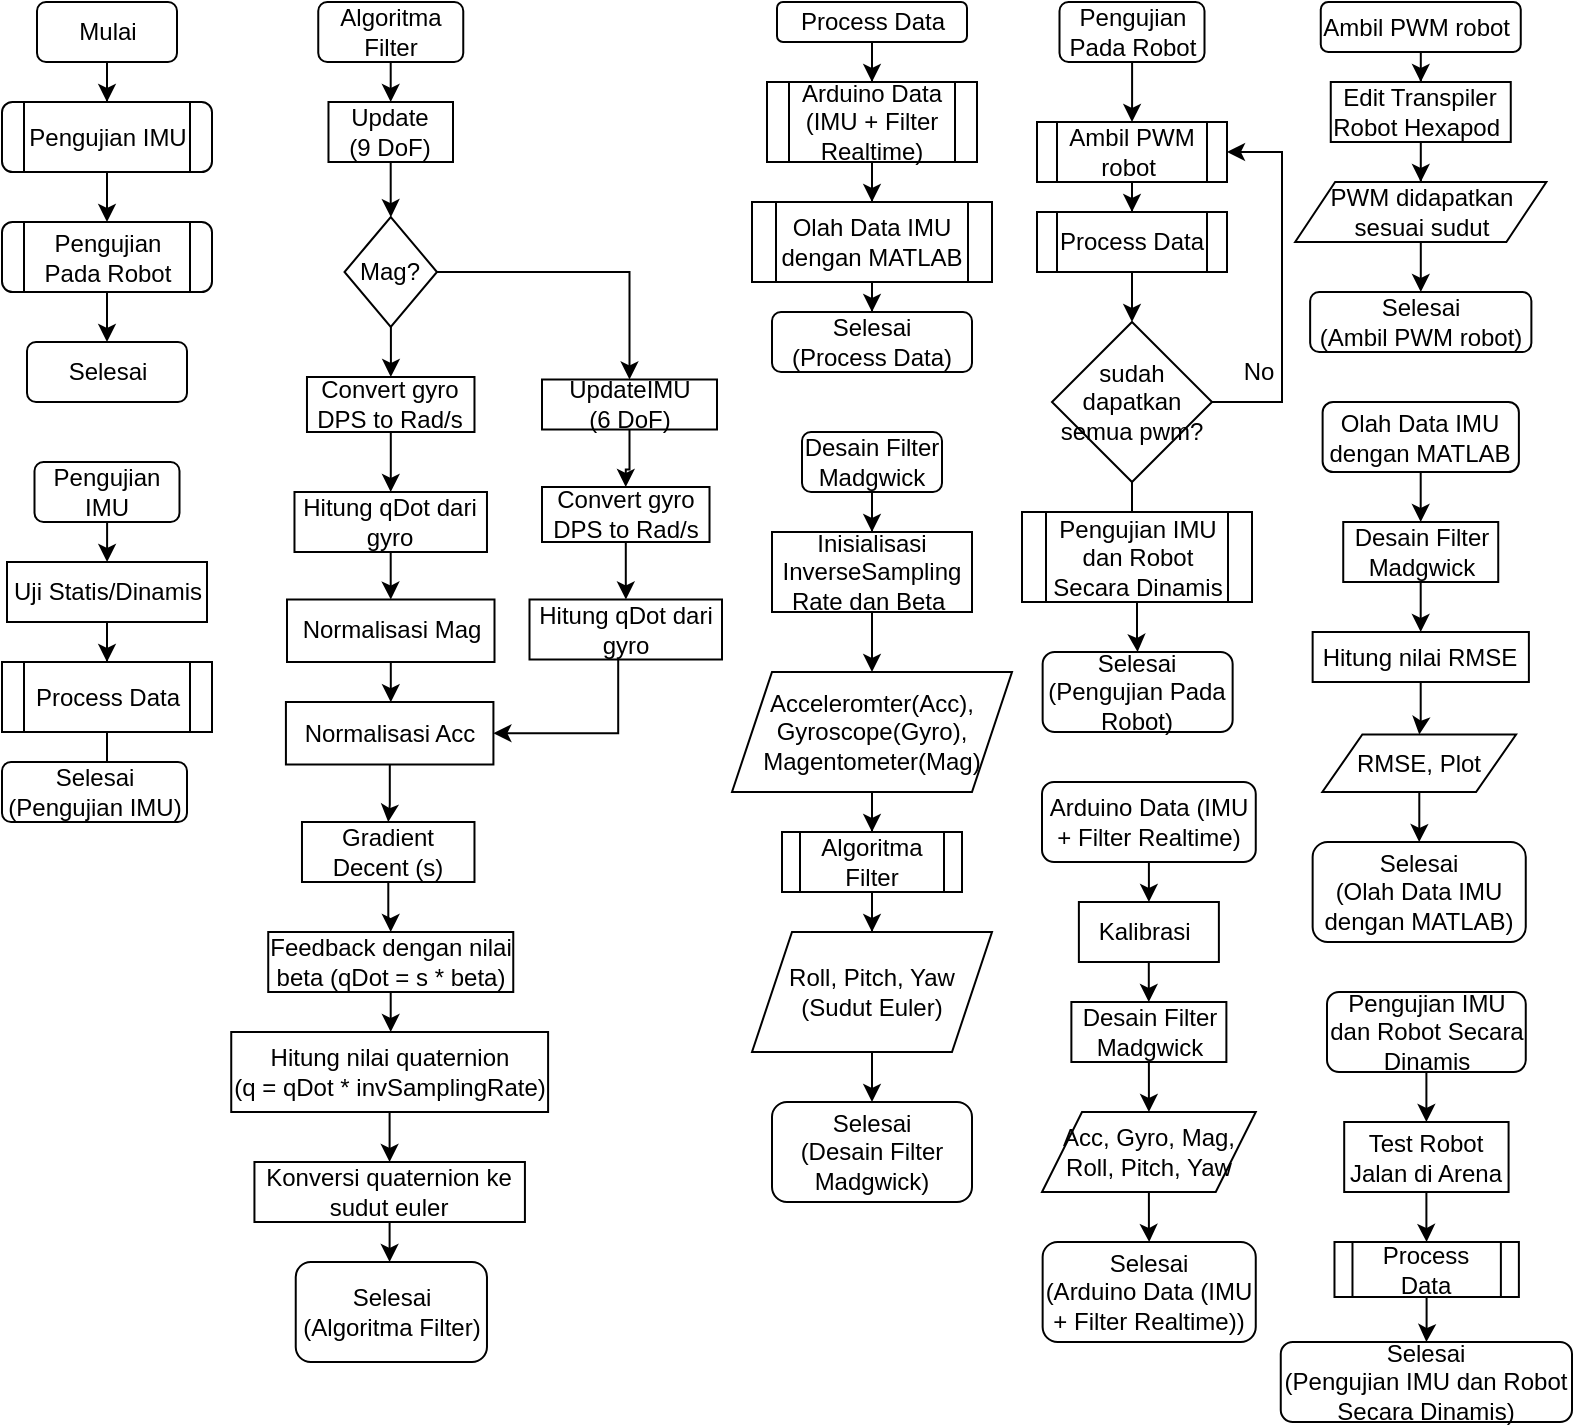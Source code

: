<mxfile>
    <diagram id="kmAJGGws22bIz-2701WK" name="Page-1">
        <mxGraphModel dx="997" dy="990" grid="1" gridSize="10" guides="1" tooltips="1" connect="1" arrows="1" fold="1" page="1" pageScale="1" pageWidth="850" pageHeight="1100" math="0" shadow="0">
            <root>
                <mxCell id="0"/>
                <mxCell id="1" parent="0"/>
                <mxCell id="13" value="" style="edgeStyle=orthogonalEdgeStyle;rounded=0;orthogonalLoop=1;jettySize=auto;html=1;" edge="1" parent="1" source="5" target="11">
                    <mxGeometry relative="1" as="geometry"/>
                </mxCell>
                <mxCell id="5" value="Desain Filter Madgwick" style="rounded=1;whiteSpace=wrap;html=1;" vertex="1" parent="1">
                    <mxGeometry x="420" y="225" width="70" height="30" as="geometry"/>
                </mxCell>
                <mxCell id="122" value="" style="edgeStyle=orthogonalEdgeStyle;rounded=0;orthogonalLoop=1;jettySize=auto;html=1;" edge="1" parent="1" source="7" target="60">
                    <mxGeometry relative="1" as="geometry"/>
                </mxCell>
                <mxCell id="7" value="Acceleromter(Acc), Gyroscope(Gyro), Magentometer(Mag)" style="shape=parallelogram;perimeter=parallelogramPerimeter;whiteSpace=wrap;html=1;fixedSize=1;" vertex="1" parent="1">
                    <mxGeometry x="385" y="345" width="140" height="60" as="geometry"/>
                </mxCell>
                <mxCell id="15" value="" style="edgeStyle=orthogonalEdgeStyle;rounded=0;orthogonalLoop=1;jettySize=auto;html=1;" edge="1" parent="1" source="11" target="7">
                    <mxGeometry relative="1" as="geometry"/>
                </mxCell>
                <mxCell id="11" value="Inisialisasi InverseSampling Rate dan Beta&amp;nbsp;" style="rounded=0;whiteSpace=wrap;html=1;" vertex="1" parent="1">
                    <mxGeometry x="405" y="275" width="100" height="40" as="geometry"/>
                </mxCell>
                <mxCell id="18" value="" style="edgeStyle=orthogonalEdgeStyle;rounded=0;orthogonalLoop=1;jettySize=auto;html=1;" edge="1" parent="1" source="17">
                    <mxGeometry relative="1" as="geometry">
                        <mxPoint x="585" y="70" as="targetPoint"/>
                    </mxGeometry>
                </mxCell>
                <mxCell id="17" value="Pengujian Pada Robot" style="rounded=1;whiteSpace=wrap;html=1;" vertex="1" parent="1">
                    <mxGeometry x="548.75" y="10" width="72.5" height="30" as="geometry"/>
                </mxCell>
                <mxCell id="50" value="" style="edgeStyle=orthogonalEdgeStyle;rounded=0;orthogonalLoop=1;jettySize=auto;html=1;" edge="1" parent="1" source="21" target="48">
                    <mxGeometry relative="1" as="geometry"/>
                </mxCell>
                <mxCell id="21" value="Ambil PWM robot&amp;nbsp;" style="shape=process;whiteSpace=wrap;html=1;backgroundOutline=1;" vertex="1" parent="1">
                    <mxGeometry x="537.5" y="70" width="95" height="30" as="geometry"/>
                </mxCell>
                <mxCell id="135" value="" style="edgeStyle=orthogonalEdgeStyle;rounded=0;orthogonalLoop=1;jettySize=auto;html=1;" edge="1" parent="1" source="24" target="119">
                    <mxGeometry relative="1" as="geometry"/>
                </mxCell>
                <mxCell id="24" value="PWM didapatkan sesuai sudut" style="shape=parallelogram;perimeter=parallelogramPerimeter;whiteSpace=wrap;html=1;fixedSize=1;" vertex="1" parent="1">
                    <mxGeometry x="666.57" y="100" width="125.62" height="30" as="geometry"/>
                </mxCell>
                <mxCell id="30" style="edgeStyle=orthogonalEdgeStyle;rounded=0;orthogonalLoop=1;jettySize=auto;html=1;entryX=1;entryY=0.5;entryDx=0;entryDy=0;exitX=1;exitY=0.5;exitDx=0;exitDy=0;" edge="1" parent="1" source="28" target="21">
                    <mxGeometry relative="1" as="geometry">
                        <mxPoint x="645" y="100" as="targetPoint"/>
                        <Array as="points">
                            <mxPoint x="660" y="210"/>
                            <mxPoint x="660" y="85"/>
                        </Array>
                    </mxGeometry>
                </mxCell>
                <mxCell id="38" value="" style="edgeStyle=orthogonalEdgeStyle;rounded=0;orthogonalLoop=1;jettySize=auto;html=1;" edge="1" parent="1" source="28" target="37">
                    <mxGeometry relative="1" as="geometry"/>
                </mxCell>
                <mxCell id="28" value="sudah dapatkan semua pwm?&lt;br&gt;" style="rhombus;whiteSpace=wrap;html=1;" vertex="1" parent="1">
                    <mxGeometry x="545" y="170" width="80" height="80" as="geometry"/>
                </mxCell>
                <mxCell id="31" value="No" style="text;html=1;align=center;verticalAlign=middle;resizable=0;points=[];autosize=1;strokeColor=none;" vertex="1" parent="1">
                    <mxGeometry x="632.5" y="185" width="30" height="20" as="geometry"/>
                </mxCell>
                <mxCell id="34" value="" style="edgeStyle=orthogonalEdgeStyle;rounded=0;orthogonalLoop=1;jettySize=auto;html=1;" edge="1" parent="1" source="32" target="33">
                    <mxGeometry relative="1" as="geometry"/>
                </mxCell>
                <mxCell id="32" value="Mulai" style="rounded=1;whiteSpace=wrap;html=1;" vertex="1" parent="1">
                    <mxGeometry x="37.5" y="10" width="70" height="30" as="geometry"/>
                </mxCell>
                <mxCell id="105" value="" style="edgeStyle=orthogonalEdgeStyle;rounded=0;orthogonalLoop=1;jettySize=auto;html=1;" edge="1" parent="1" source="33" target="104">
                    <mxGeometry relative="1" as="geometry"/>
                </mxCell>
                <mxCell id="33" value="Pengujian IMU" style="shape=process;whiteSpace=wrap;html=1;backgroundOutline=1;rounded=1;" vertex="1" parent="1">
                    <mxGeometry x="20.0" y="60" width="105" height="35" as="geometry"/>
                </mxCell>
                <mxCell id="207" value="" style="edgeStyle=orthogonalEdgeStyle;rounded=0;orthogonalLoop=1;jettySize=auto;html=1;" edge="1" parent="1" source="37" target="109">
                    <mxGeometry relative="1" as="geometry"/>
                </mxCell>
                <mxCell id="37" value="Pengujian IMU dan Robot Secara Dinamis" style="shape=process;whiteSpace=wrap;html=1;backgroundOutline=1;" vertex="1" parent="1">
                    <mxGeometry x="530" y="265" width="115" height="45" as="geometry"/>
                </mxCell>
                <mxCell id="213" style="edgeStyle=orthogonalEdgeStyle;rounded=0;orthogonalLoop=1;jettySize=auto;html=1;entryX=0.5;entryY=0;entryDx=0;entryDy=0;" edge="1" parent="1" source="41" target="42">
                    <mxGeometry relative="1" as="geometry"/>
                </mxCell>
                <mxCell id="41" value="Process Data" style="rounded=1;whiteSpace=wrap;html=1;" vertex="1" parent="1">
                    <mxGeometry x="407.5" y="10" width="95" height="20" as="geometry"/>
                </mxCell>
                <mxCell id="85" value="" style="edgeStyle=orthogonalEdgeStyle;rounded=0;orthogonalLoop=1;jettySize=auto;html=1;" edge="1" parent="1" source="42" target="43">
                    <mxGeometry relative="1" as="geometry"/>
                </mxCell>
                <mxCell id="42" value="Arduino Data (IMU + Filter Realtime)" style="shape=process;whiteSpace=wrap;html=1;backgroundOutline=1;" vertex="1" parent="1">
                    <mxGeometry x="402.5" y="50" width="105" height="40" as="geometry"/>
                </mxCell>
                <mxCell id="111" value="" style="edgeStyle=orthogonalEdgeStyle;rounded=0;orthogonalLoop=1;jettySize=auto;html=1;" edge="1" parent="1" source="43" target="110">
                    <mxGeometry relative="1" as="geometry"/>
                </mxCell>
                <mxCell id="43" value="Olah Data IMU dengan MATLAB" style="shape=process;whiteSpace=wrap;html=1;backgroundOutline=1;" vertex="1" parent="1">
                    <mxGeometry x="395" y="110" width="120" height="40" as="geometry"/>
                </mxCell>
                <mxCell id="51" style="edgeStyle=orthogonalEdgeStyle;rounded=0;orthogonalLoop=1;jettySize=auto;html=1;" edge="1" parent="1" source="48" target="28">
                    <mxGeometry relative="1" as="geometry"/>
                </mxCell>
                <mxCell id="48" value="Process Data" style="shape=process;whiteSpace=wrap;html=1;backgroundOutline=1;" vertex="1" parent="1">
                    <mxGeometry x="537.5" y="115" width="95" height="30" as="geometry"/>
                </mxCell>
                <mxCell id="125" value="" style="edgeStyle=orthogonalEdgeStyle;rounded=0;orthogonalLoop=1;jettySize=auto;html=1;entryX=0.5;entryY=0;entryDx=0;entryDy=0;" edge="1" parent="1" source="60" target="136">
                    <mxGeometry relative="1" as="geometry">
                        <mxPoint x="455.029" y="485.014" as="targetPoint"/>
                    </mxGeometry>
                </mxCell>
                <mxCell id="60" value="Algoritma Filter" style="shape=process;whiteSpace=wrap;html=1;backgroundOutline=1;" vertex="1" parent="1">
                    <mxGeometry x="410" y="425" width="90" height="30" as="geometry"/>
                </mxCell>
                <mxCell id="91" value="" style="edgeStyle=orthogonalEdgeStyle;rounded=0;orthogonalLoop=1;jettySize=auto;html=1;" edge="1" parent="1" source="66" target="87">
                    <mxGeometry relative="1" as="geometry"/>
                </mxCell>
                <mxCell id="66" value="Pengujian IMU" style="rounded=1;whiteSpace=wrap;html=1;" vertex="1" parent="1">
                    <mxGeometry x="36.25" y="240" width="72.5" height="30" as="geometry"/>
                </mxCell>
                <mxCell id="93" value="" style="edgeStyle=orthogonalEdgeStyle;rounded=0;orthogonalLoop=1;jettySize=auto;html=1;" edge="1" parent="1" source="87" target="92">
                    <mxGeometry relative="1" as="geometry"/>
                </mxCell>
                <mxCell id="87" value="Uji Statis/Dinamis" style="rounded=0;whiteSpace=wrap;html=1;" vertex="1" parent="1">
                    <mxGeometry x="22.5" y="290" width="100" height="30" as="geometry"/>
                </mxCell>
                <mxCell id="103" value="" style="edgeStyle=orthogonalEdgeStyle;rounded=0;orthogonalLoop=1;jettySize=auto;html=1;" edge="1" parent="1" source="92" target="102">
                    <mxGeometry relative="1" as="geometry"/>
                </mxCell>
                <mxCell id="92" value="Process Data" style="shape=process;whiteSpace=wrap;html=1;backgroundOutline=1;rounded=0;" vertex="1" parent="1">
                    <mxGeometry x="20" y="340" width="105" height="35" as="geometry"/>
                </mxCell>
                <mxCell id="102" value="Selesai&lt;br&gt;(Pengujian IMU)" style="whiteSpace=wrap;html=1;rounded=1;" vertex="1" parent="1">
                    <mxGeometry x="20" y="390" width="92.5" height="30" as="geometry"/>
                </mxCell>
                <mxCell id="116" value="" style="edgeStyle=orthogonalEdgeStyle;rounded=0;orthogonalLoop=1;jettySize=auto;html=1;" edge="1" parent="1" source="104" target="115">
                    <mxGeometry relative="1" as="geometry"/>
                </mxCell>
                <mxCell id="104" value="Pengujian Pada Robot" style="shape=process;whiteSpace=wrap;html=1;backgroundOutline=1;rounded=1;" vertex="1" parent="1">
                    <mxGeometry x="20.0" y="120" width="105" height="35" as="geometry"/>
                </mxCell>
                <mxCell id="109" value="Selesai&lt;br&gt;(Pengujian Pada Robot)" style="whiteSpace=wrap;html=1;rounded=1;" vertex="1" parent="1">
                    <mxGeometry x="540.32" y="335" width="95" height="40" as="geometry"/>
                </mxCell>
                <mxCell id="110" value="Selesai&lt;br&gt;(Process Data)" style="whiteSpace=wrap;html=1;rounded=1;" vertex="1" parent="1">
                    <mxGeometry x="405" y="165" width="100" height="30" as="geometry"/>
                </mxCell>
                <mxCell id="112" value="Selesai&lt;br&gt;(Desain Filter Madgwick)" style="whiteSpace=wrap;html=1;rounded=1;" vertex="1" parent="1">
                    <mxGeometry x="405" y="560" width="100" height="50" as="geometry"/>
                </mxCell>
                <mxCell id="115" value="Selesai" style="whiteSpace=wrap;html=1;rounded=1;" vertex="1" parent="1">
                    <mxGeometry x="32.5" y="180" width="80" height="30" as="geometry"/>
                </mxCell>
                <mxCell id="127" value="" style="edgeStyle=orthogonalEdgeStyle;rounded=0;orthogonalLoop=1;jettySize=auto;html=1;" edge="1" parent="1" source="117" target="126">
                    <mxGeometry relative="1" as="geometry"/>
                </mxCell>
                <mxCell id="117" value="Ambil PWM robot&amp;nbsp;" style="rounded=1;whiteSpace=wrap;html=1;arcSize=15;" vertex="1" parent="1">
                    <mxGeometry x="679.38" y="10" width="100" height="25" as="geometry"/>
                </mxCell>
                <mxCell id="119" value="Selesai&lt;br&gt;(Ambil PWM robot)" style="whiteSpace=wrap;html=1;rounded=1;" vertex="1" parent="1">
                    <mxGeometry x="674.07" y="155" width="110.62" height="30" as="geometry"/>
                </mxCell>
                <mxCell id="140" value="" style="edgeStyle=orthogonalEdgeStyle;rounded=0;orthogonalLoop=1;jettySize=auto;html=1;" edge="1" parent="1" source="121" target="139">
                    <mxGeometry relative="1" as="geometry"/>
                </mxCell>
                <mxCell id="121" value="Update&lt;br&gt;(9 DoF)" style="rounded=1;whiteSpace=wrap;html=1;arcSize=0;" vertex="1" parent="1">
                    <mxGeometry x="183.24" y="60" width="62.26" height="30" as="geometry"/>
                </mxCell>
                <mxCell id="132" style="edgeStyle=orthogonalEdgeStyle;rounded=0;orthogonalLoop=1;jettySize=auto;html=1;entryX=0.5;entryY=0;entryDx=0;entryDy=0;" edge="1" parent="1" source="126" target="24">
                    <mxGeometry relative="1" as="geometry"/>
                </mxCell>
                <mxCell id="126" value="Edit Transpiler Robot Hexapod&amp;nbsp;" style="rounded=0;whiteSpace=wrap;html=1;" vertex="1" parent="1">
                    <mxGeometry x="684.38" y="50" width="90" height="30" as="geometry"/>
                </mxCell>
                <mxCell id="217" value="" style="edgeStyle=orthogonalEdgeStyle;rounded=0;orthogonalLoop=1;jettySize=auto;html=1;" edge="1" parent="1" source="136" target="112">
                    <mxGeometry relative="1" as="geometry"/>
                </mxCell>
                <mxCell id="136" value="Roll, Pitch, Yaw&lt;br&gt;(Sudut Euler)" style="shape=parallelogram;perimeter=parallelogramPerimeter;whiteSpace=wrap;html=1;fixedSize=1;" vertex="1" parent="1">
                    <mxGeometry x="395" y="475" width="120" height="60" as="geometry"/>
                </mxCell>
                <mxCell id="147" value="" style="edgeStyle=orthogonalEdgeStyle;rounded=0;orthogonalLoop=1;jettySize=auto;html=1;" edge="1" parent="1" source="139" target="144">
                    <mxGeometry relative="1" as="geometry"/>
                </mxCell>
                <mxCell id="154" value="" style="edgeStyle=orthogonalEdgeStyle;rounded=0;orthogonalLoop=1;jettySize=auto;html=1;" edge="1" parent="1" source="139" target="153">
                    <mxGeometry relative="1" as="geometry"/>
                </mxCell>
                <mxCell id="139" value="Mag?" style="rhombus;whiteSpace=wrap;html=1;rounded=1;arcSize=0;" vertex="1" parent="1">
                    <mxGeometry x="191.25" y="117.5" width="46.25" height="55" as="geometry"/>
                </mxCell>
                <mxCell id="199" style="edgeStyle=orthogonalEdgeStyle;rounded=0;orthogonalLoop=1;jettySize=auto;html=1;entryX=0.5;entryY=0;entryDx=0;entryDy=0;" edge="1" parent="1" source="144" target="196">
                    <mxGeometry relative="1" as="geometry"/>
                </mxCell>
                <mxCell id="144" value="UpdateIMU&lt;br&gt;(6 DoF)" style="shape=process;whiteSpace=wrap;html=1;backgroundOutline=1;size=0;" vertex="1" parent="1">
                    <mxGeometry x="290" y="198.75" width="87.5" height="25" as="geometry"/>
                </mxCell>
                <mxCell id="162" value="" style="edgeStyle=orthogonalEdgeStyle;rounded=0;orthogonalLoop=1;jettySize=auto;html=1;" edge="1" parent="1" source="153" target="161">
                    <mxGeometry relative="1" as="geometry"/>
                </mxCell>
                <mxCell id="153" value="Convert gyro DPS to Rad/s" style="rounded=1;whiteSpace=wrap;html=1;arcSize=0;" vertex="1" parent="1">
                    <mxGeometry x="172.49" y="197.5" width="83.75" height="27.5" as="geometry"/>
                </mxCell>
                <mxCell id="184" value="" style="edgeStyle=orthogonalEdgeStyle;rounded=0;orthogonalLoop=1;jettySize=auto;html=1;" edge="1" parent="1" source="155" target="183">
                    <mxGeometry relative="1" as="geometry"/>
                </mxCell>
                <mxCell id="155" value="Normalisasi Mag" style="whiteSpace=wrap;html=1;rounded=1;arcSize=0;" vertex="1" parent="1">
                    <mxGeometry x="162.5" y="308.75" width="103.75" height="31.25" as="geometry"/>
                </mxCell>
                <mxCell id="165" value="" style="edgeStyle=orthogonalEdgeStyle;rounded=0;orthogonalLoop=1;jettySize=auto;html=1;" edge="1" parent="1" source="158" target="164">
                    <mxGeometry relative="1" as="geometry"/>
                </mxCell>
                <mxCell id="158" value="Gradient Decent (s)" style="whiteSpace=wrap;html=1;rounded=1;arcSize=0;" vertex="1" parent="1">
                    <mxGeometry x="169.99" y="420" width="86.25" height="30" as="geometry"/>
                </mxCell>
                <mxCell id="163" value="" style="edgeStyle=orthogonalEdgeStyle;rounded=0;orthogonalLoop=1;jettySize=auto;html=1;" edge="1" parent="1" source="161" target="155">
                    <mxGeometry relative="1" as="geometry"/>
                </mxCell>
                <mxCell id="161" value="Hitung qDot dari gyro" style="whiteSpace=wrap;html=1;rounded=1;arcSize=0;" vertex="1" parent="1">
                    <mxGeometry x="166.24" y="255" width="96.25" height="30" as="geometry"/>
                </mxCell>
                <mxCell id="167" value="" style="edgeStyle=orthogonalEdgeStyle;rounded=0;orthogonalLoop=1;jettySize=auto;html=1;" edge="1" parent="1" source="164" target="166">
                    <mxGeometry relative="1" as="geometry"/>
                </mxCell>
                <mxCell id="164" value="Feedback dengan nilai beta (qDot = s * beta)" style="whiteSpace=wrap;html=1;rounded=1;arcSize=0;" vertex="1" parent="1">
                    <mxGeometry x="153.12" y="475" width="122.51" height="30" as="geometry"/>
                </mxCell>
                <mxCell id="170" value="" style="edgeStyle=orthogonalEdgeStyle;rounded=0;orthogonalLoop=1;jettySize=auto;html=1;" edge="1" parent="1" source="166" target="169">
                    <mxGeometry relative="1" as="geometry"/>
                </mxCell>
                <mxCell id="166" value="Hitung nilai quaternion&lt;br&gt;(q = qDot * invSamplingRate)" style="rounded=1;whiteSpace=wrap;html=1;arcSize=0;" vertex="1" parent="1">
                    <mxGeometry x="134.62" y="525" width="158.43" height="40" as="geometry"/>
                </mxCell>
                <mxCell id="172" value="" style="edgeStyle=orthogonalEdgeStyle;rounded=0;orthogonalLoop=1;jettySize=auto;html=1;" edge="1" parent="1" source="169" target="171">
                    <mxGeometry relative="1" as="geometry"/>
                </mxCell>
                <mxCell id="169" value="Konversi quaternion ke sudut euler" style="rounded=1;whiteSpace=wrap;html=1;arcSize=0;" vertex="1" parent="1">
                    <mxGeometry x="146.22" y="590" width="135.24" height="30" as="geometry"/>
                </mxCell>
                <mxCell id="171" value="Selesai (Algoritma Filter)" style="whiteSpace=wrap;html=1;rounded=1;" vertex="1" parent="1">
                    <mxGeometry x="166.87" y="640" width="95.62" height="50" as="geometry"/>
                </mxCell>
                <mxCell id="186" style="edgeStyle=orthogonalEdgeStyle;rounded=0;orthogonalLoop=1;jettySize=auto;html=1;entryX=0.5;entryY=0;entryDx=0;entryDy=0;" edge="1" parent="1" source="183" target="158">
                    <mxGeometry relative="1" as="geometry"/>
                </mxCell>
                <mxCell id="183" value="Normalisasi Acc" style="whiteSpace=wrap;html=1;rounded=1;arcSize=0;" vertex="1" parent="1">
                    <mxGeometry x="161.96" y="360" width="103.75" height="31.25" as="geometry"/>
                </mxCell>
                <mxCell id="194" style="edgeStyle=orthogonalEdgeStyle;rounded=0;orthogonalLoop=1;jettySize=auto;html=1;entryX=0.5;entryY=0;entryDx=0;entryDy=0;" edge="1" parent="1" source="192" target="121">
                    <mxGeometry relative="1" as="geometry"/>
                </mxCell>
                <mxCell id="192" value="Algoritma Filter" style="rounded=1;whiteSpace=wrap;html=1;" vertex="1" parent="1">
                    <mxGeometry x="178.13" y="10" width="72.5" height="30" as="geometry"/>
                </mxCell>
                <mxCell id="200" style="edgeStyle=orthogonalEdgeStyle;rounded=0;orthogonalLoop=1;jettySize=auto;html=1;" edge="1" parent="1" source="196" target="197">
                    <mxGeometry relative="1" as="geometry"/>
                </mxCell>
                <mxCell id="196" value="Convert gyro DPS to Rad/s" style="rounded=1;whiteSpace=wrap;html=1;arcSize=0;" vertex="1" parent="1">
                    <mxGeometry x="290" y="252.5" width="83.75" height="27.5" as="geometry"/>
                </mxCell>
                <mxCell id="201" style="edgeStyle=orthogonalEdgeStyle;rounded=0;orthogonalLoop=1;jettySize=auto;html=1;entryX=1;entryY=0.5;entryDx=0;entryDy=0;" edge="1" parent="1" source="197" target="183">
                    <mxGeometry relative="1" as="geometry">
                        <Array as="points">
                            <mxPoint x="328.12" y="376"/>
                        </Array>
                    </mxGeometry>
                </mxCell>
                <mxCell id="197" value="Hitung qDot dari gyro" style="whiteSpace=wrap;html=1;rounded=1;arcSize=0;" vertex="1" parent="1">
                    <mxGeometry x="283.75" y="308.75" width="96.25" height="30" as="geometry"/>
                </mxCell>
                <mxCell id="227" value="" style="edgeStyle=orthogonalEdgeStyle;rounded=0;orthogonalLoop=1;jettySize=auto;html=1;" edge="1" parent="1" source="208" target="226">
                    <mxGeometry relative="1" as="geometry"/>
                </mxCell>
                <mxCell id="208" value="Olah Data IMU dengan MATLAB" style="rounded=1;whiteSpace=wrap;html=1;arcSize=15;" vertex="1" parent="1">
                    <mxGeometry x="680.31" y="210" width="98.13" height="35" as="geometry"/>
                </mxCell>
                <mxCell id="219" value="" style="edgeStyle=orthogonalEdgeStyle;rounded=0;orthogonalLoop=1;jettySize=auto;html=1;" edge="1" parent="1" source="210" target="218">
                    <mxGeometry relative="1" as="geometry"/>
                </mxCell>
                <mxCell id="210" value="Kalibrasi&amp;nbsp;" style="rounded=1;whiteSpace=wrap;html=1;arcSize=0;" vertex="1" parent="1">
                    <mxGeometry x="558.44" y="460" width="70" height="30" as="geometry"/>
                </mxCell>
                <mxCell id="215" value="" style="edgeStyle=orthogonalEdgeStyle;rounded=0;orthogonalLoop=1;jettySize=auto;html=1;" edge="1" parent="1" source="214" target="210">
                    <mxGeometry relative="1" as="geometry"/>
                </mxCell>
                <mxCell id="214" value="Arduino Data (IMU + Filter Realtime)" style="rounded=1;whiteSpace=wrap;html=1;arcSize=15;" vertex="1" parent="1">
                    <mxGeometry x="540" y="400" width="106.88" height="40" as="geometry"/>
                </mxCell>
                <mxCell id="221" value="" style="edgeStyle=orthogonalEdgeStyle;rounded=0;orthogonalLoop=1;jettySize=auto;html=1;" edge="1" parent="1" source="218" target="220">
                    <mxGeometry relative="1" as="geometry"/>
                </mxCell>
                <mxCell id="218" value="Desain Filter Madgwick" style="rounded=1;whiteSpace=wrap;html=1;arcSize=0;" vertex="1" parent="1">
                    <mxGeometry x="554.69" y="510" width="77.5" height="30" as="geometry"/>
                </mxCell>
                <mxCell id="223" value="" style="edgeStyle=orthogonalEdgeStyle;rounded=0;orthogonalLoop=1;jettySize=auto;html=1;" edge="1" parent="1" source="220" target="222">
                    <mxGeometry relative="1" as="geometry"/>
                </mxCell>
                <mxCell id="220" value="Acc, Gyro, Mag, Roll, Pitch, Yaw" style="shape=parallelogram;perimeter=parallelogramPerimeter;whiteSpace=wrap;html=1;fixedSize=1;rounded=1;arcSize=0;" vertex="1" parent="1">
                    <mxGeometry x="540" y="565" width="106.88" height="40" as="geometry"/>
                </mxCell>
                <mxCell id="222" value="Selesai&lt;br&gt;(Arduino Data (IMU + Filter Realtime))" style="whiteSpace=wrap;html=1;rounded=1;" vertex="1" parent="1">
                    <mxGeometry x="540.32" y="630" width="106.56" height="50" as="geometry"/>
                </mxCell>
                <mxCell id="229" value="" style="edgeStyle=orthogonalEdgeStyle;rounded=0;orthogonalLoop=1;jettySize=auto;html=1;" edge="1" parent="1" source="226" target="228">
                    <mxGeometry relative="1" as="geometry"/>
                </mxCell>
                <mxCell id="226" value="Desain Filter Madgwick" style="rounded=1;whiteSpace=wrap;html=1;arcSize=0;" vertex="1" parent="1">
                    <mxGeometry x="690.62" y="270" width="77.5" height="30" as="geometry"/>
                </mxCell>
                <mxCell id="231" value="" style="edgeStyle=orthogonalEdgeStyle;rounded=0;orthogonalLoop=1;jettySize=auto;html=1;" edge="1" parent="1" source="228" target="230">
                    <mxGeometry relative="1" as="geometry"/>
                </mxCell>
                <mxCell id="228" value="Hitung nilai RMSE" style="whiteSpace=wrap;html=1;rounded=1;arcSize=0;" vertex="1" parent="1">
                    <mxGeometry x="675.32" y="325" width="108.12" height="25" as="geometry"/>
                </mxCell>
                <mxCell id="233" value="" style="edgeStyle=orthogonalEdgeStyle;rounded=0;orthogonalLoop=1;jettySize=auto;html=1;" edge="1" parent="1" source="230" target="232">
                    <mxGeometry relative="1" as="geometry"/>
                </mxCell>
                <mxCell id="230" value="RMSE, Plot" style="shape=parallelogram;perimeter=parallelogramPerimeter;whiteSpace=wrap;html=1;fixedSize=1;rounded=1;arcSize=0;" vertex="1" parent="1">
                    <mxGeometry x="680.17" y="376.25" width="96.87" height="28.75" as="geometry"/>
                </mxCell>
                <mxCell id="232" value="Selesai&lt;br&gt;(Olah Data IMU dengan MATLAB)" style="whiteSpace=wrap;html=1;rounded=1;" vertex="1" parent="1">
                    <mxGeometry x="675.32" y="430" width="106.56" height="50" as="geometry"/>
                </mxCell>
                <mxCell id="237" value="" style="edgeStyle=orthogonalEdgeStyle;rounded=0;orthogonalLoop=1;jettySize=auto;html=1;" edge="1" parent="1" source="235" target="236">
                    <mxGeometry relative="1" as="geometry"/>
                </mxCell>
                <mxCell id="235" value="Pengujian IMU dan Robot Secara Dinamis" style="rounded=1;whiteSpace=wrap;html=1;arcSize=15;" vertex="1" parent="1">
                    <mxGeometry x="682.5" y="505" width="99.38" height="40" as="geometry"/>
                </mxCell>
                <mxCell id="239" value="" style="edgeStyle=orthogonalEdgeStyle;rounded=0;orthogonalLoop=1;jettySize=auto;html=1;" edge="1" parent="1" source="236" target="238">
                    <mxGeometry relative="1" as="geometry"/>
                </mxCell>
                <mxCell id="236" value="Test Robot Jalan di Arena" style="whiteSpace=wrap;html=1;rounded=1;arcSize=0;" vertex="1" parent="1">
                    <mxGeometry x="691.1" y="570" width="82.19" height="35" as="geometry"/>
                </mxCell>
                <mxCell id="243" value="" style="edgeStyle=orthogonalEdgeStyle;rounded=0;orthogonalLoop=1;jettySize=auto;html=1;" edge="1" parent="1" source="238" target="242">
                    <mxGeometry relative="1" as="geometry"/>
                </mxCell>
                <mxCell id="238" value="Process Data" style="shape=process;whiteSpace=wrap;html=1;backgroundOutline=1;rounded=1;arcSize=0;" vertex="1" parent="1">
                    <mxGeometry x="686.24" y="630" width="92.2" height="27.5" as="geometry"/>
                </mxCell>
                <mxCell id="242" value="Selesai&lt;br&gt;(Pengujian IMU dan Robot Secara Dinamis)" style="whiteSpace=wrap;html=1;rounded=1;" vertex="1" parent="1">
                    <mxGeometry x="659.38" y="680" width="145.62" height="40" as="geometry"/>
                </mxCell>
            </root>
        </mxGraphModel>
    </diagram>
</mxfile>